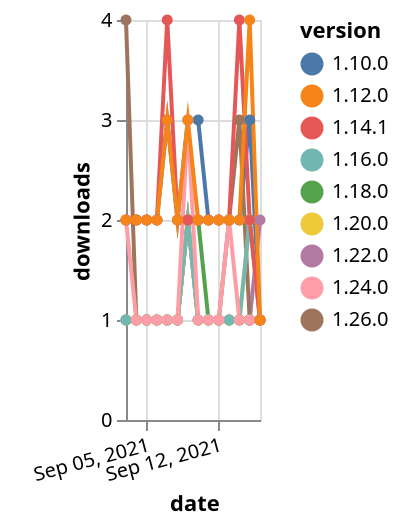 {"$schema": "https://vega.github.io/schema/vega-lite/v5.json", "description": "A simple bar chart with embedded data.", "data": {"values": [{"date": "2021-09-03", "total": 218, "delta": 1, "version": "1.18.0"}, {"date": "2021-09-04", "total": 219, "delta": 1, "version": "1.18.0"}, {"date": "2021-09-05", "total": 220, "delta": 1, "version": "1.18.0"}, {"date": "2021-09-06", "total": 221, "delta": 1, "version": "1.18.0"}, {"date": "2021-09-07", "total": 222, "delta": 1, "version": "1.18.0"}, {"date": "2021-09-08", "total": 223, "delta": 1, "version": "1.18.0"}, {"date": "2021-09-09", "total": 225, "delta": 2, "version": "1.18.0"}, {"date": "2021-09-10", "total": 227, "delta": 2, "version": "1.18.0"}, {"date": "2021-09-11", "total": 228, "delta": 1, "version": "1.18.0"}, {"date": "2021-09-12", "total": 229, "delta": 1, "version": "1.18.0"}, {"date": "2021-09-13", "total": 230, "delta": 1, "version": "1.18.0"}, {"date": "2021-09-14", "total": 231, "delta": 1, "version": "1.18.0"}, {"date": "2021-09-15", "total": 232, "delta": 1, "version": "1.18.0"}, {"date": "2021-09-16", "total": 233, "delta": 1, "version": "1.18.0"}, {"date": "2021-09-03", "total": 173, "delta": 1, "version": "1.22.0"}, {"date": "2021-09-04", "total": 174, "delta": 1, "version": "1.22.0"}, {"date": "2021-09-05", "total": 175, "delta": 1, "version": "1.22.0"}, {"date": "2021-09-06", "total": 176, "delta": 1, "version": "1.22.0"}, {"date": "2021-09-07", "total": 177, "delta": 1, "version": "1.22.0"}, {"date": "2021-09-08", "total": 178, "delta": 1, "version": "1.22.0"}, {"date": "2021-09-09", "total": 180, "delta": 2, "version": "1.22.0"}, {"date": "2021-09-10", "total": 181, "delta": 1, "version": "1.22.0"}, {"date": "2021-09-11", "total": 182, "delta": 1, "version": "1.22.0"}, {"date": "2021-09-12", "total": 183, "delta": 1, "version": "1.22.0"}, {"date": "2021-09-13", "total": 184, "delta": 1, "version": "1.22.0"}, {"date": "2021-09-14", "total": 185, "delta": 1, "version": "1.22.0"}, {"date": "2021-09-15", "total": 186, "delta": 1, "version": "1.22.0"}, {"date": "2021-09-16", "total": 188, "delta": 2, "version": "1.22.0"}, {"date": "2021-09-03", "total": 2682, "delta": 2, "version": "1.10.0"}, {"date": "2021-09-04", "total": 2684, "delta": 2, "version": "1.10.0"}, {"date": "2021-09-05", "total": 2686, "delta": 2, "version": "1.10.0"}, {"date": "2021-09-06", "total": 2688, "delta": 2, "version": "1.10.0"}, {"date": "2021-09-07", "total": 2691, "delta": 3, "version": "1.10.0"}, {"date": "2021-09-08", "total": 2693, "delta": 2, "version": "1.10.0"}, {"date": "2021-09-09", "total": 2696, "delta": 3, "version": "1.10.0"}, {"date": "2021-09-10", "total": 2699, "delta": 3, "version": "1.10.0"}, {"date": "2021-09-11", "total": 2701, "delta": 2, "version": "1.10.0"}, {"date": "2021-09-12", "total": 2703, "delta": 2, "version": "1.10.0"}, {"date": "2021-09-13", "total": 2705, "delta": 2, "version": "1.10.0"}, {"date": "2021-09-14", "total": 2707, "delta": 2, "version": "1.10.0"}, {"date": "2021-09-15", "total": 2710, "delta": 3, "version": "1.10.0"}, {"date": "2021-09-16", "total": 2711, "delta": 1, "version": "1.10.0"}, {"date": "2021-09-03", "total": 122, "delta": 4, "version": "1.26.0"}, {"date": "2021-09-04", "total": 123, "delta": 1, "version": "1.26.0"}, {"date": "2021-09-05", "total": 124, "delta": 1, "version": "1.26.0"}, {"date": "2021-09-06", "total": 125, "delta": 1, "version": "1.26.0"}, {"date": "2021-09-07", "total": 126, "delta": 1, "version": "1.26.0"}, {"date": "2021-09-08", "total": 127, "delta": 1, "version": "1.26.0"}, {"date": "2021-09-09", "total": 129, "delta": 2, "version": "1.26.0"}, {"date": "2021-09-10", "total": 130, "delta": 1, "version": "1.26.0"}, {"date": "2021-09-11", "total": 131, "delta": 1, "version": "1.26.0"}, {"date": "2021-09-12", "total": 132, "delta": 1, "version": "1.26.0"}, {"date": "2021-09-13", "total": 134, "delta": 2, "version": "1.26.0"}, {"date": "2021-09-14", "total": 137, "delta": 3, "version": "1.26.0"}, {"date": "2021-09-15", "total": 138, "delta": 1, "version": "1.26.0"}, {"date": "2021-09-16", "total": 139, "delta": 1, "version": "1.26.0"}, {"date": "2021-09-03", "total": 205, "delta": 1, "version": "1.20.0"}, {"date": "2021-09-04", "total": 206, "delta": 1, "version": "1.20.0"}, {"date": "2021-09-05", "total": 207, "delta": 1, "version": "1.20.0"}, {"date": "2021-09-06", "total": 208, "delta": 1, "version": "1.20.0"}, {"date": "2021-09-07", "total": 209, "delta": 1, "version": "1.20.0"}, {"date": "2021-09-08", "total": 210, "delta": 1, "version": "1.20.0"}, {"date": "2021-09-09", "total": 212, "delta": 2, "version": "1.20.0"}, {"date": "2021-09-10", "total": 213, "delta": 1, "version": "1.20.0"}, {"date": "2021-09-11", "total": 214, "delta": 1, "version": "1.20.0"}, {"date": "2021-09-12", "total": 215, "delta": 1, "version": "1.20.0"}, {"date": "2021-09-13", "total": 216, "delta": 1, "version": "1.20.0"}, {"date": "2021-09-14", "total": 217, "delta": 1, "version": "1.20.0"}, {"date": "2021-09-15", "total": 219, "delta": 2, "version": "1.20.0"}, {"date": "2021-09-16", "total": 220, "delta": 1, "version": "1.20.0"}, {"date": "2021-09-03", "total": 287, "delta": 1, "version": "1.16.0"}, {"date": "2021-09-04", "total": 288, "delta": 1, "version": "1.16.0"}, {"date": "2021-09-05", "total": 289, "delta": 1, "version": "1.16.0"}, {"date": "2021-09-06", "total": 290, "delta": 1, "version": "1.16.0"}, {"date": "2021-09-07", "total": 291, "delta": 1, "version": "1.16.0"}, {"date": "2021-09-08", "total": 292, "delta": 1, "version": "1.16.0"}, {"date": "2021-09-09", "total": 294, "delta": 2, "version": "1.16.0"}, {"date": "2021-09-10", "total": 295, "delta": 1, "version": "1.16.0"}, {"date": "2021-09-11", "total": 296, "delta": 1, "version": "1.16.0"}, {"date": "2021-09-12", "total": 297, "delta": 1, "version": "1.16.0"}, {"date": "2021-09-13", "total": 298, "delta": 1, "version": "1.16.0"}, {"date": "2021-09-14", "total": 299, "delta": 1, "version": "1.16.0"}, {"date": "2021-09-15", "total": 301, "delta": 2, "version": "1.16.0"}, {"date": "2021-09-16", "total": 302, "delta": 1, "version": "1.16.0"}, {"date": "2021-09-03", "total": 206, "delta": 2, "version": "1.24.0"}, {"date": "2021-09-04", "total": 207, "delta": 1, "version": "1.24.0"}, {"date": "2021-09-05", "total": 208, "delta": 1, "version": "1.24.0"}, {"date": "2021-09-06", "total": 209, "delta": 1, "version": "1.24.0"}, {"date": "2021-09-07", "total": 210, "delta": 1, "version": "1.24.0"}, {"date": "2021-09-08", "total": 211, "delta": 1, "version": "1.24.0"}, {"date": "2021-09-09", "total": 214, "delta": 3, "version": "1.24.0"}, {"date": "2021-09-10", "total": 215, "delta": 1, "version": "1.24.0"}, {"date": "2021-09-11", "total": 216, "delta": 1, "version": "1.24.0"}, {"date": "2021-09-12", "total": 217, "delta": 1, "version": "1.24.0"}, {"date": "2021-09-13", "total": 219, "delta": 2, "version": "1.24.0"}, {"date": "2021-09-14", "total": 220, "delta": 1, "version": "1.24.0"}, {"date": "2021-09-15", "total": 221, "delta": 1, "version": "1.24.0"}, {"date": "2021-09-16", "total": 222, "delta": 1, "version": "1.24.0"}, {"date": "2021-09-03", "total": 2489, "delta": 2, "version": "1.14.1"}, {"date": "2021-09-04", "total": 2491, "delta": 2, "version": "1.14.1"}, {"date": "2021-09-05", "total": 2493, "delta": 2, "version": "1.14.1"}, {"date": "2021-09-06", "total": 2495, "delta": 2, "version": "1.14.1"}, {"date": "2021-09-07", "total": 2499, "delta": 4, "version": "1.14.1"}, {"date": "2021-09-08", "total": 2501, "delta": 2, "version": "1.14.1"}, {"date": "2021-09-09", "total": 2503, "delta": 2, "version": "1.14.1"}, {"date": "2021-09-10", "total": 2505, "delta": 2, "version": "1.14.1"}, {"date": "2021-09-11", "total": 2507, "delta": 2, "version": "1.14.1"}, {"date": "2021-09-12", "total": 2509, "delta": 2, "version": "1.14.1"}, {"date": "2021-09-13", "total": 2511, "delta": 2, "version": "1.14.1"}, {"date": "2021-09-14", "total": 2515, "delta": 4, "version": "1.14.1"}, {"date": "2021-09-15", "total": 2517, "delta": 2, "version": "1.14.1"}, {"date": "2021-09-16", "total": 2518, "delta": 1, "version": "1.14.1"}, {"date": "2021-09-03", "total": 2688, "delta": 2, "version": "1.12.0"}, {"date": "2021-09-04", "total": 2690, "delta": 2, "version": "1.12.0"}, {"date": "2021-09-05", "total": 2692, "delta": 2, "version": "1.12.0"}, {"date": "2021-09-06", "total": 2694, "delta": 2, "version": "1.12.0"}, {"date": "2021-09-07", "total": 2697, "delta": 3, "version": "1.12.0"}, {"date": "2021-09-08", "total": 2699, "delta": 2, "version": "1.12.0"}, {"date": "2021-09-09", "total": 2702, "delta": 3, "version": "1.12.0"}, {"date": "2021-09-10", "total": 2704, "delta": 2, "version": "1.12.0"}, {"date": "2021-09-11", "total": 2706, "delta": 2, "version": "1.12.0"}, {"date": "2021-09-12", "total": 2708, "delta": 2, "version": "1.12.0"}, {"date": "2021-09-13", "total": 2710, "delta": 2, "version": "1.12.0"}, {"date": "2021-09-14", "total": 2712, "delta": 2, "version": "1.12.0"}, {"date": "2021-09-15", "total": 2716, "delta": 4, "version": "1.12.0"}, {"date": "2021-09-16", "total": 2717, "delta": 1, "version": "1.12.0"}]}, "width": "container", "mark": {"type": "line", "point": {"filled": true}}, "encoding": {"x": {"field": "date", "type": "temporal", "timeUnit": "yearmonthdate", "title": "date", "axis": {"labelAngle": -15}}, "y": {"field": "delta", "type": "quantitative", "title": "downloads"}, "color": {"field": "version", "type": "nominal"}, "tooltip": {"field": "delta"}}}
